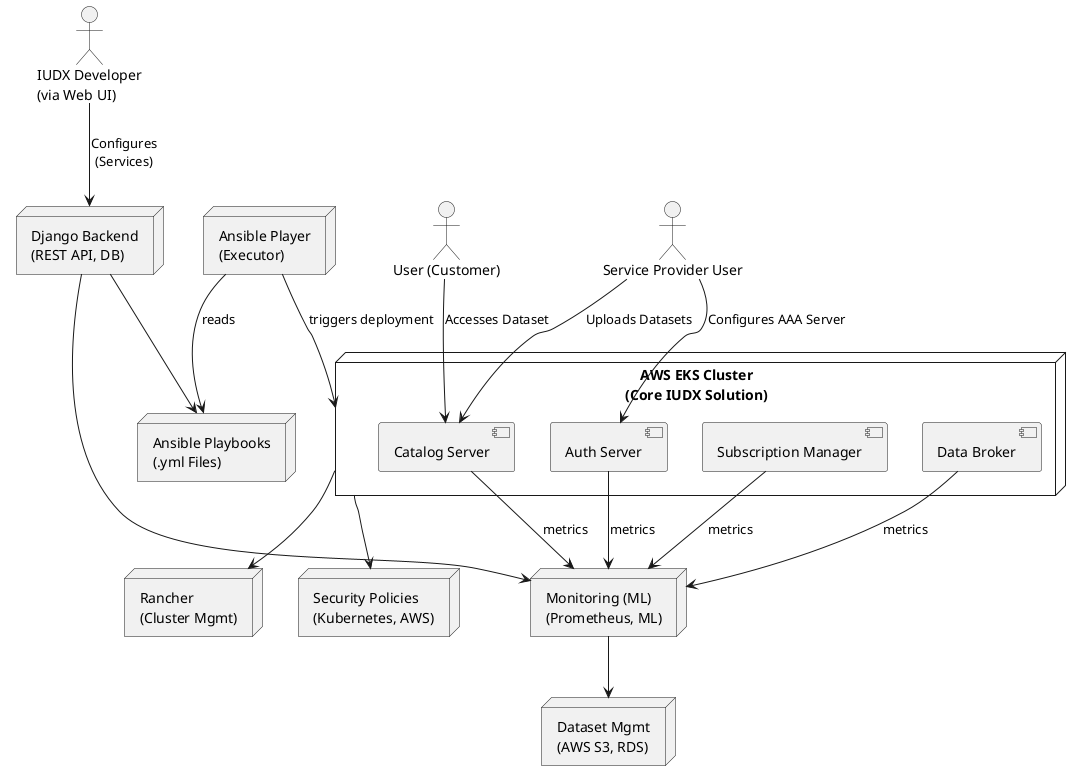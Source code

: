 @startuml

' Define actors
actor "IUDX Developer\n(via Web UI)" as IUDXDev
actor "Service Provider User" as SPUser
actor "User (Customer)" as Customer

' Define system components
node "Django Backend\n(REST API, DB)" as Backend
node "Ansible Playbooks\n(.yml Files)" as AnsiblePlaybooks
node "Ansible Player\n(Executor)" as AnsiblePlayer
node "Monitoring (ML)\n(Prometheus, ML)" as Monitoring
node "Rancher\n(Cluster Mgmt)" as Rancher
node "Security Policies\n(Kubernetes, AWS)" as Security
node "Dataset Mgmt\n(AWS S3, RDS)" as Dataset

' Composite node for EKS Cluster with IUDX core components
node "AWS EKS Cluster\n(Core IUDX Solution)" as EKS {
  component "Data Broker" as Broker
  component "Catalog Server" as Catalog
  component "Auth Server" as Auth
  component "Subscription Manager" as SubMgr
}

' Relationships: Actors and Flows
IUDXDev --> Backend : "Configures\n(Services)"
Backend --> AnsiblePlaybooks
AnsiblePlayer --> AnsiblePlaybooks : "reads"
AnsiblePlayer --> EKS : "triggers deployment"
Backend --> Monitoring

SPUser --> Catalog : "Uploads Datasets"
SPUser --> Auth : "Configures AAA Server"

Customer --> Catalog : "Accesses Dataset"

' EKS components to Monitoring
Broker --> Monitoring : "metrics"
Catalog --> Monitoring : "metrics"
Auth --> Monitoring : "metrics"
SubMgr --> Monitoring : "metrics"

EKS --> Rancher
EKS --> Security
Monitoring --> Dataset

' Styling
skinparam monochrome true
skinparam shadowing false
skinparam packageStyle rectangle

@enduml

